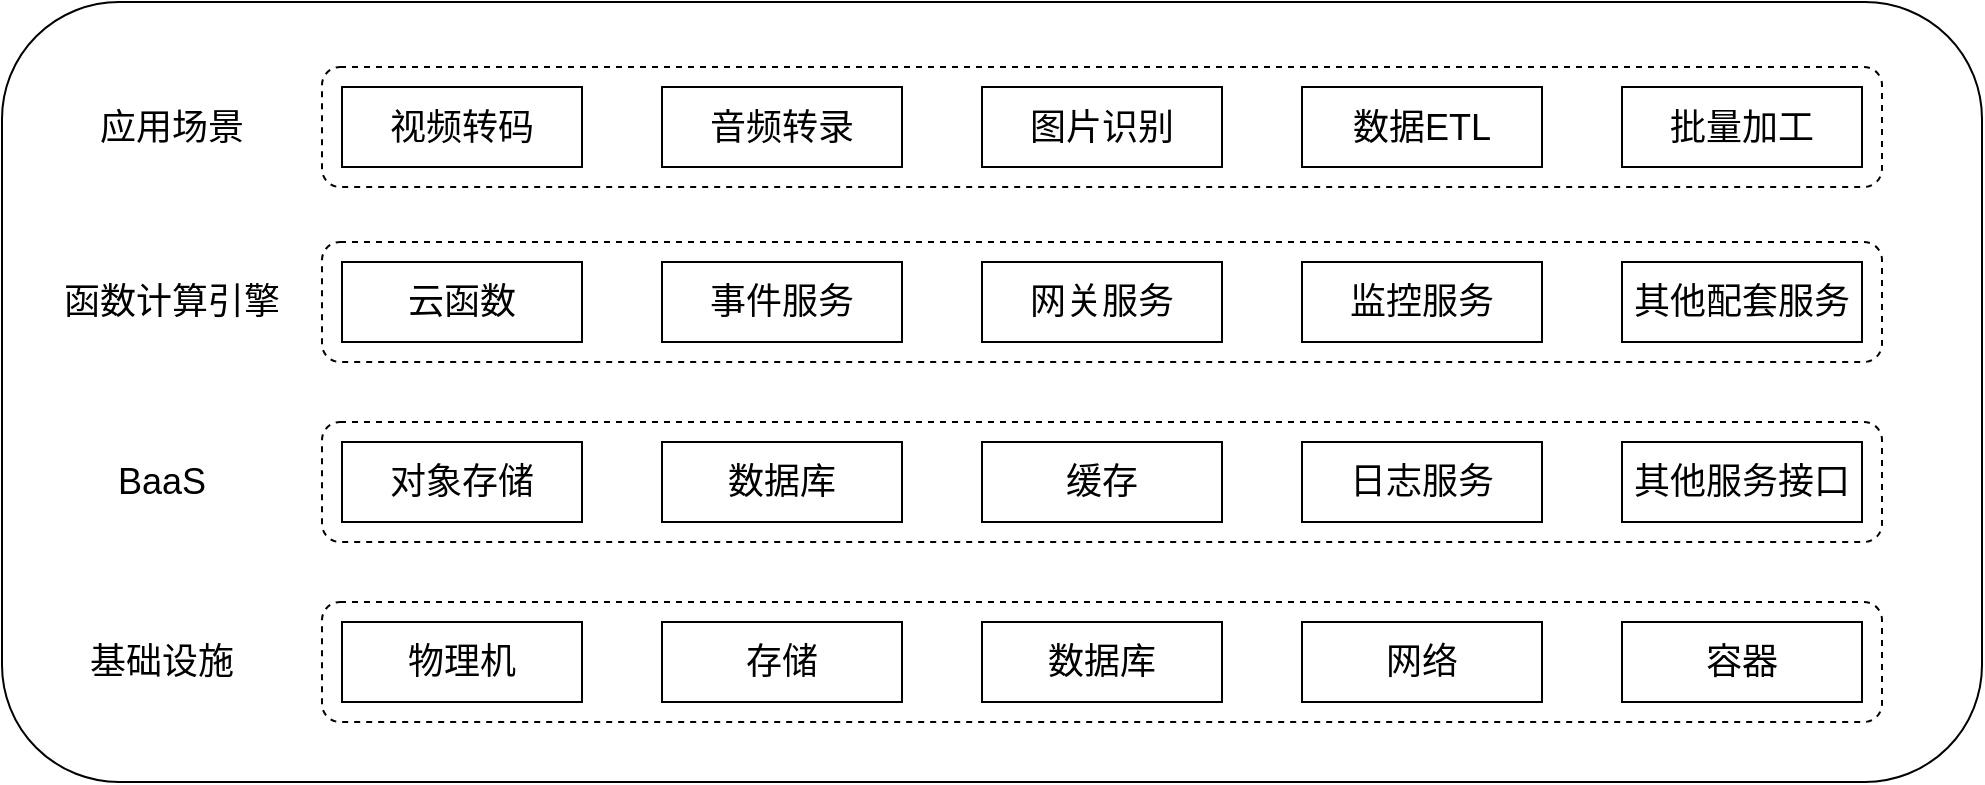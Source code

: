 <mxfile version="20.6.0" type="github">
  <diagram id="GJ6GTQQnPT1MaNK36x4u" name="第 1 页">
    <mxGraphModel dx="1093" dy="609" grid="1" gridSize="10" guides="1" tooltips="1" connect="1" arrows="1" fold="1" page="1" pageScale="1" pageWidth="827" pageHeight="1169" math="0" shadow="0">
      <root>
        <mxCell id="0" />
        <mxCell id="1" parent="0" />
        <mxCell id="L1OJaxuCuvIq0oSWAwxV-50" value="" style="rounded=1;whiteSpace=wrap;html=1;fontSize=18;strokeColor=default;" vertex="1" parent="1">
          <mxGeometry x="80" y="140" width="990" height="390" as="geometry" />
        </mxCell>
        <mxCell id="L1OJaxuCuvIq0oSWAwxV-49" value="" style="rounded=1;whiteSpace=wrap;html=1;fontSize=18;dashed=1;" vertex="1" parent="1">
          <mxGeometry x="240" y="172.5" width="780" height="60" as="geometry" />
        </mxCell>
        <mxCell id="L1OJaxuCuvIq0oSWAwxV-13" value="BaaS" style="text;html=1;strokeColor=none;fillColor=none;align=center;verticalAlign=middle;whiteSpace=wrap;rounded=0;dashed=1;fontSize=18;" vertex="1" parent="1">
          <mxGeometry x="120" y="367.5" width="80" height="25" as="geometry" />
        </mxCell>
        <mxCell id="L1OJaxuCuvIq0oSWAwxV-14" value="" style="rounded=1;whiteSpace=wrap;html=1;fontSize=18;dashed=1;" vertex="1" parent="1">
          <mxGeometry x="240" y="350" width="780" height="60" as="geometry" />
        </mxCell>
        <mxCell id="L1OJaxuCuvIq0oSWAwxV-15" value="对象存储" style="rounded=0;whiteSpace=wrap;html=1;fontSize=18;" vertex="1" parent="1">
          <mxGeometry x="250" y="360" width="120" height="40" as="geometry" />
        </mxCell>
        <mxCell id="L1OJaxuCuvIq0oSWAwxV-16" value="数据库" style="rounded=0;whiteSpace=wrap;html=1;fontSize=18;" vertex="1" parent="1">
          <mxGeometry x="410" y="360" width="120" height="40" as="geometry" />
        </mxCell>
        <mxCell id="L1OJaxuCuvIq0oSWAwxV-17" value="缓存" style="rounded=0;whiteSpace=wrap;html=1;fontSize=18;" vertex="1" parent="1">
          <mxGeometry x="570" y="360" width="120" height="40" as="geometry" />
        </mxCell>
        <mxCell id="L1OJaxuCuvIq0oSWAwxV-18" value="日志服务" style="rounded=0;whiteSpace=wrap;html=1;fontSize=18;" vertex="1" parent="1">
          <mxGeometry x="730" y="360" width="120" height="40" as="geometry" />
        </mxCell>
        <mxCell id="L1OJaxuCuvIq0oSWAwxV-27" value="其他服务接口" style="rounded=0;whiteSpace=wrap;html=1;fontSize=18;" vertex="1" parent="1">
          <mxGeometry x="890" y="360" width="120" height="40" as="geometry" />
        </mxCell>
        <mxCell id="L1OJaxuCuvIq0oSWAwxV-9" value="基础设施" style="text;html=1;strokeColor=none;fillColor=none;align=center;verticalAlign=middle;whiteSpace=wrap;rounded=0;dashed=1;fontSize=18;" vertex="1" parent="1">
          <mxGeometry x="120" y="457.5" width="80" height="25" as="geometry" />
        </mxCell>
        <mxCell id="L1OJaxuCuvIq0oSWAwxV-7" value="" style="rounded=1;whiteSpace=wrap;html=1;fontSize=18;dashed=1;" vertex="1" parent="1">
          <mxGeometry x="240" y="440" width="780" height="60" as="geometry" />
        </mxCell>
        <mxCell id="L1OJaxuCuvIq0oSWAwxV-3" value="物理机" style="rounded=0;whiteSpace=wrap;html=1;fontSize=18;" vertex="1" parent="1">
          <mxGeometry x="250" y="450" width="120" height="40" as="geometry" />
        </mxCell>
        <mxCell id="L1OJaxuCuvIq0oSWAwxV-4" value="容器" style="rounded=0;whiteSpace=wrap;html=1;fontSize=18;" vertex="1" parent="1">
          <mxGeometry x="890" y="450" width="120" height="40" as="geometry" />
        </mxCell>
        <mxCell id="L1OJaxuCuvIq0oSWAwxV-5" value="数据库" style="rounded=0;whiteSpace=wrap;html=1;fontSize=18;" vertex="1" parent="1">
          <mxGeometry x="570" y="450" width="120" height="40" as="geometry" />
        </mxCell>
        <mxCell id="L1OJaxuCuvIq0oSWAwxV-6" value="网络" style="rounded=0;whiteSpace=wrap;html=1;fontSize=18;" vertex="1" parent="1">
          <mxGeometry x="730" y="450" width="120" height="40" as="geometry" />
        </mxCell>
        <mxCell id="L1OJaxuCuvIq0oSWAwxV-34" value="存储" style="rounded=0;whiteSpace=wrap;html=1;fontSize=18;" vertex="1" parent="1">
          <mxGeometry x="410" y="450" width="120" height="40" as="geometry" />
        </mxCell>
        <mxCell id="L1OJaxuCuvIq0oSWAwxV-20" value="函数计算引擎" style="text;html=1;strokeColor=none;fillColor=none;align=center;verticalAlign=middle;whiteSpace=wrap;rounded=0;dashed=1;fontSize=18;" vertex="1" parent="1">
          <mxGeometry x="110" y="277.5" width="110" height="25" as="geometry" />
        </mxCell>
        <mxCell id="L1OJaxuCuvIq0oSWAwxV-21" value="" style="rounded=1;whiteSpace=wrap;html=1;fontSize=18;dashed=1;" vertex="1" parent="1">
          <mxGeometry x="240" y="260" width="780" height="60" as="geometry" />
        </mxCell>
        <mxCell id="L1OJaxuCuvIq0oSWAwxV-22" value="云函数" style="rounded=0;whiteSpace=wrap;html=1;fontSize=18;" vertex="1" parent="1">
          <mxGeometry x="250" y="270" width="120" height="40" as="geometry" />
        </mxCell>
        <mxCell id="L1OJaxuCuvIq0oSWAwxV-23" value="事件服务" style="rounded=0;whiteSpace=wrap;html=1;fontSize=18;" vertex="1" parent="1">
          <mxGeometry x="410" y="270" width="120" height="40" as="geometry" />
        </mxCell>
        <mxCell id="L1OJaxuCuvIq0oSWAwxV-24" value="网关服务" style="rounded=0;whiteSpace=wrap;html=1;fontSize=18;" vertex="1" parent="1">
          <mxGeometry x="570" y="270" width="120" height="40" as="geometry" />
        </mxCell>
        <mxCell id="L1OJaxuCuvIq0oSWAwxV-25" value="监控服务" style="rounded=0;whiteSpace=wrap;html=1;fontSize=18;" vertex="1" parent="1">
          <mxGeometry x="730" y="270" width="120" height="40" as="geometry" />
        </mxCell>
        <mxCell id="L1OJaxuCuvIq0oSWAwxV-42" value="其他配套服务" style="rounded=0;whiteSpace=wrap;html=1;fontSize=18;" vertex="1" parent="1">
          <mxGeometry x="890" y="270" width="120" height="40" as="geometry" />
        </mxCell>
        <mxCell id="L1OJaxuCuvIq0oSWAwxV-43" value="视频转码" style="rounded=0;whiteSpace=wrap;html=1;fontSize=18;" vertex="1" parent="1">
          <mxGeometry x="250" y="182.5" width="120" height="40" as="geometry" />
        </mxCell>
        <mxCell id="L1OJaxuCuvIq0oSWAwxV-44" value="应用场景" style="text;html=1;strokeColor=none;fillColor=none;align=center;verticalAlign=middle;whiteSpace=wrap;rounded=0;dashed=1;fontSize=18;" vertex="1" parent="1">
          <mxGeometry x="110" y="190" width="110" height="25" as="geometry" />
        </mxCell>
        <mxCell id="L1OJaxuCuvIq0oSWAwxV-45" value="音频转录" style="rounded=0;whiteSpace=wrap;html=1;fontSize=18;" vertex="1" parent="1">
          <mxGeometry x="410" y="182.5" width="120" height="40" as="geometry" />
        </mxCell>
        <mxCell id="L1OJaxuCuvIq0oSWAwxV-46" value="图片识别" style="rounded=0;whiteSpace=wrap;html=1;fontSize=18;" vertex="1" parent="1">
          <mxGeometry x="570" y="182.5" width="120" height="40" as="geometry" />
        </mxCell>
        <mxCell id="L1OJaxuCuvIq0oSWAwxV-47" value="数据ETL" style="rounded=0;whiteSpace=wrap;html=1;fontSize=18;" vertex="1" parent="1">
          <mxGeometry x="730" y="182.5" width="120" height="40" as="geometry" />
        </mxCell>
        <mxCell id="L1OJaxuCuvIq0oSWAwxV-48" value="批量加工" style="rounded=0;whiteSpace=wrap;html=1;fontSize=18;" vertex="1" parent="1">
          <mxGeometry x="890" y="182.5" width="120" height="40" as="geometry" />
        </mxCell>
      </root>
    </mxGraphModel>
  </diagram>
</mxfile>
